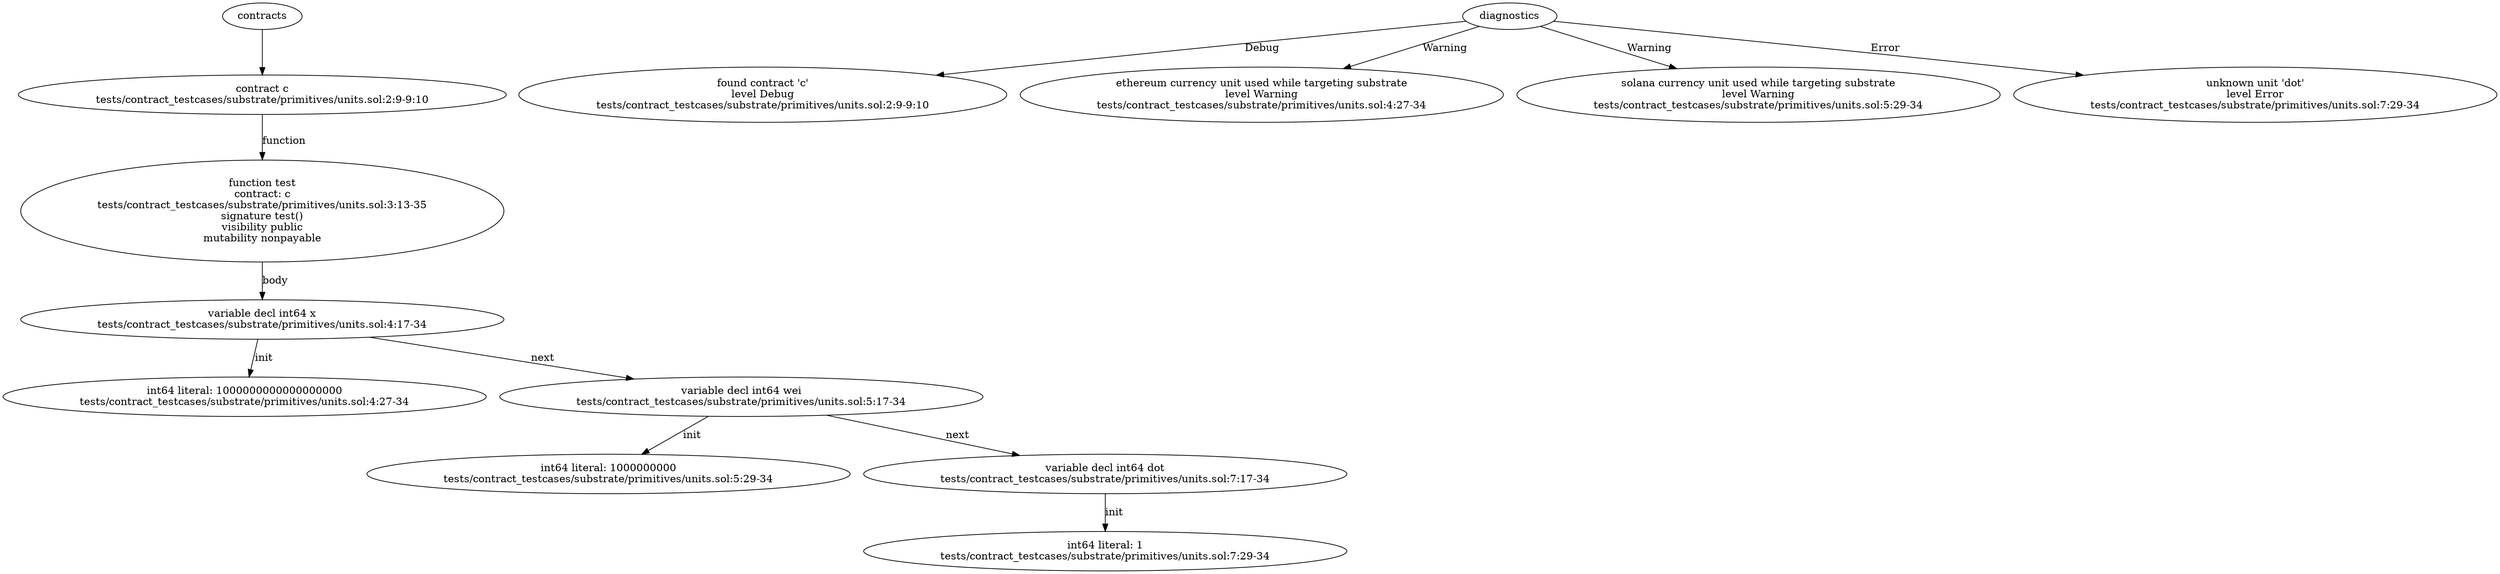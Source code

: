 strict digraph "tests/contract_testcases/substrate/primitives/units.sol" {
	contract [label="contract c\ntests/contract_testcases/substrate/primitives/units.sol:2:9-9:10"]
	test [label="function test\ncontract: c\ntests/contract_testcases/substrate/primitives/units.sol:3:13-35\nsignature test()\nvisibility public\nmutability nonpayable"]
	var_decl [label="variable decl int64 x\ntests/contract_testcases/substrate/primitives/units.sol:4:17-34"]
	number_literal [label="int64 literal: 1000000000000000000\ntests/contract_testcases/substrate/primitives/units.sol:4:27-34"]
	var_decl_5 [label="variable decl int64 wei\ntests/contract_testcases/substrate/primitives/units.sol:5:17-34"]
	number_literal_6 [label="int64 literal: 1000000000\ntests/contract_testcases/substrate/primitives/units.sol:5:29-34"]
	var_decl_7 [label="variable decl int64 dot\ntests/contract_testcases/substrate/primitives/units.sol:7:17-34"]
	number_literal_8 [label="int64 literal: 1\ntests/contract_testcases/substrate/primitives/units.sol:7:29-34"]
	diagnostic [label="found contract 'c'\nlevel Debug\ntests/contract_testcases/substrate/primitives/units.sol:2:9-9:10"]
	diagnostic_11 [label="ethereum currency unit used while targeting substrate\nlevel Warning\ntests/contract_testcases/substrate/primitives/units.sol:4:27-34"]
	diagnostic_12 [label="solana currency unit used while targeting substrate\nlevel Warning\ntests/contract_testcases/substrate/primitives/units.sol:5:29-34"]
	diagnostic_13 [label="unknown unit 'dot'\nlevel Error\ntests/contract_testcases/substrate/primitives/units.sol:7:29-34"]
	contracts -> contract
	contract -> test [label="function"]
	test -> var_decl [label="body"]
	var_decl -> number_literal [label="init"]
	var_decl -> var_decl_5 [label="next"]
	var_decl_5 -> number_literal_6 [label="init"]
	var_decl_5 -> var_decl_7 [label="next"]
	var_decl_7 -> number_literal_8 [label="init"]
	diagnostics -> diagnostic [label="Debug"]
	diagnostics -> diagnostic_11 [label="Warning"]
	diagnostics -> diagnostic_12 [label="Warning"]
	diagnostics -> diagnostic_13 [label="Error"]
}
